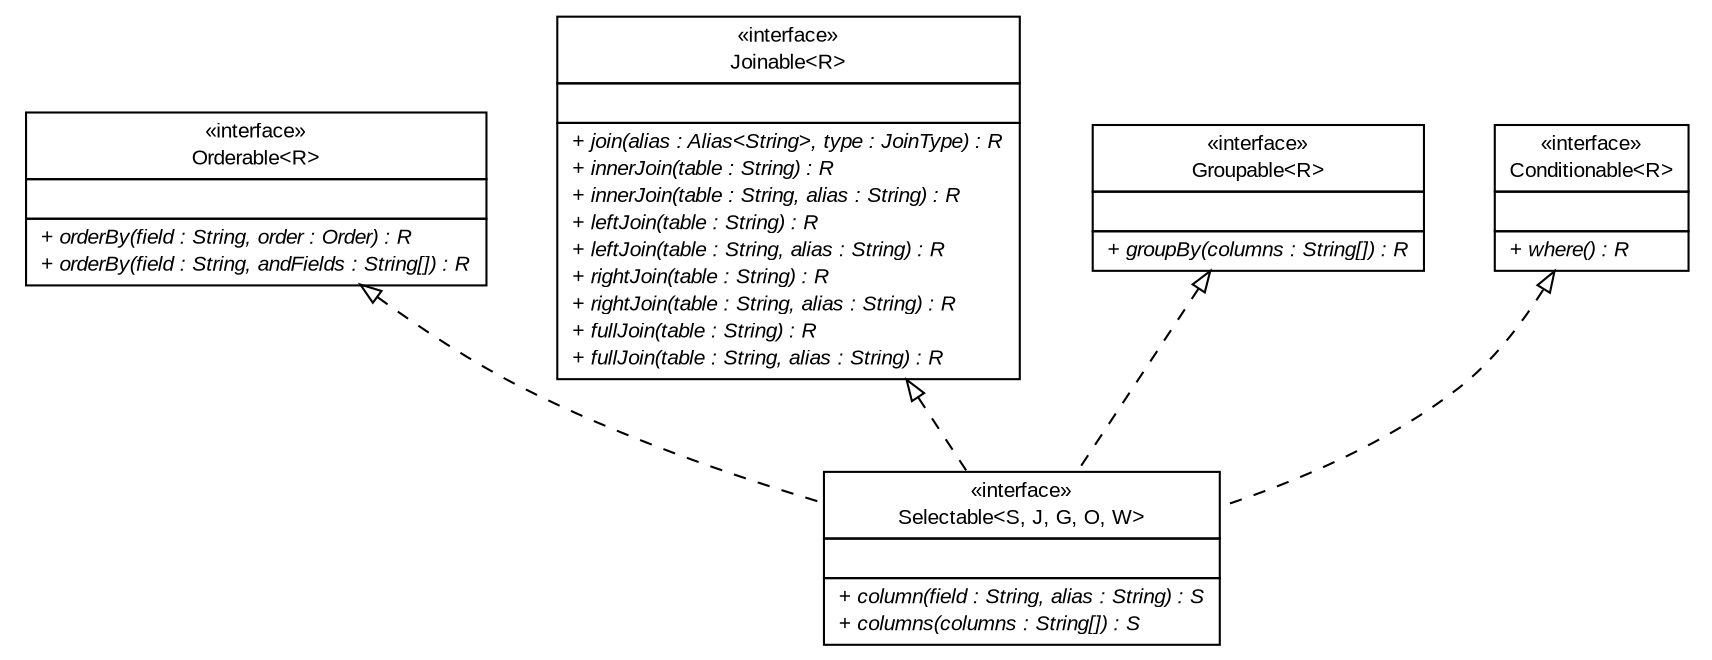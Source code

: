 #!/usr/local/bin/dot
#
# Class diagram 
# Generated by UMLGraph version R5_6 (http://www.umlgraph.org/)
#

digraph G {
	edge [fontname="arial",fontsize=10,labelfontname="arial",labelfontsize=10];
	node [fontname="arial",fontsize=10,shape=plaintext];
	nodesep=0.25;
	ranksep=0.5;
	// br.gov.to.sefaz.persistence.query.builder.sql.select.signature.Selectable<S, J, G, O, W>
	c32261 [label=<<table title="br.gov.to.sefaz.persistence.query.builder.sql.select.signature.Selectable" border="0" cellborder="1" cellspacing="0" cellpadding="2" port="p" href="./Selectable.html">
		<tr><td><table border="0" cellspacing="0" cellpadding="1">
<tr><td align="center" balign="center"> &#171;interface&#187; </td></tr>
<tr><td align="center" balign="center"> Selectable&lt;S, J, G, O, W&gt; </td></tr>
		</table></td></tr>
		<tr><td><table border="0" cellspacing="0" cellpadding="1">
<tr><td align="left" balign="left">  </td></tr>
		</table></td></tr>
		<tr><td><table border="0" cellspacing="0" cellpadding="1">
<tr><td align="left" balign="left"><font face="arial italic" point-size="10.0"> + column(field : String, alias : String) : S </font></td></tr>
<tr><td align="left" balign="left"><font face="arial italic" point-size="10.0"> + columns(columns : String[]) : S </font></td></tr>
		</table></td></tr>
		</table>>, URL="./Selectable.html", fontname="arial", fontcolor="black", fontsize=10.0];
	// br.gov.to.sefaz.persistence.query.builder.sql.select.signature.Orderable<R>
	c32262 [label=<<table title="br.gov.to.sefaz.persistence.query.builder.sql.select.signature.Orderable" border="0" cellborder="1" cellspacing="0" cellpadding="2" port="p" href="./Orderable.html">
		<tr><td><table border="0" cellspacing="0" cellpadding="1">
<tr><td align="center" balign="center"> &#171;interface&#187; </td></tr>
<tr><td align="center" balign="center"> Orderable&lt;R&gt; </td></tr>
		</table></td></tr>
		<tr><td><table border="0" cellspacing="0" cellpadding="1">
<tr><td align="left" balign="left">  </td></tr>
		</table></td></tr>
		<tr><td><table border="0" cellspacing="0" cellpadding="1">
<tr><td align="left" balign="left"><font face="arial italic" point-size="10.0"> + orderBy(field : String, order : Order) : R </font></td></tr>
<tr><td align="left" balign="left"><font face="arial italic" point-size="10.0"> + orderBy(field : String, andFields : String[]) : R </font></td></tr>
		</table></td></tr>
		</table>>, URL="./Orderable.html", fontname="arial", fontcolor="black", fontsize=10.0];
	// br.gov.to.sefaz.persistence.query.builder.sql.select.signature.Joinable<R>
	c32263 [label=<<table title="br.gov.to.sefaz.persistence.query.builder.sql.select.signature.Joinable" border="0" cellborder="1" cellspacing="0" cellpadding="2" port="p" href="./Joinable.html">
		<tr><td><table border="0" cellspacing="0" cellpadding="1">
<tr><td align="center" balign="center"> &#171;interface&#187; </td></tr>
<tr><td align="center" balign="center"> Joinable&lt;R&gt; </td></tr>
		</table></td></tr>
		<tr><td><table border="0" cellspacing="0" cellpadding="1">
<tr><td align="left" balign="left">  </td></tr>
		</table></td></tr>
		<tr><td><table border="0" cellspacing="0" cellpadding="1">
<tr><td align="left" balign="left"><font face="arial italic" point-size="10.0"> + join(alias : Alias&lt;String&gt;, type : JoinType) : R </font></td></tr>
<tr><td align="left" balign="left"><font face="arial italic" point-size="10.0"> + innerJoin(table : String) : R </font></td></tr>
<tr><td align="left" balign="left"><font face="arial italic" point-size="10.0"> + innerJoin(table : String, alias : String) : R </font></td></tr>
<tr><td align="left" balign="left"><font face="arial italic" point-size="10.0"> + leftJoin(table : String) : R </font></td></tr>
<tr><td align="left" balign="left"><font face="arial italic" point-size="10.0"> + leftJoin(table : String, alias : String) : R </font></td></tr>
<tr><td align="left" balign="left"><font face="arial italic" point-size="10.0"> + rightJoin(table : String) : R </font></td></tr>
<tr><td align="left" balign="left"><font face="arial italic" point-size="10.0"> + rightJoin(table : String, alias : String) : R </font></td></tr>
<tr><td align="left" balign="left"><font face="arial italic" point-size="10.0"> + fullJoin(table : String) : R </font></td></tr>
<tr><td align="left" balign="left"><font face="arial italic" point-size="10.0"> + fullJoin(table : String, alias : String) : R </font></td></tr>
		</table></td></tr>
		</table>>, URL="./Joinable.html", fontname="arial", fontcolor="black", fontsize=10.0];
	// br.gov.to.sefaz.persistence.query.builder.sql.select.signature.Groupable<R>
	c32264 [label=<<table title="br.gov.to.sefaz.persistence.query.builder.sql.select.signature.Groupable" border="0" cellborder="1" cellspacing="0" cellpadding="2" port="p" href="./Groupable.html">
		<tr><td><table border="0" cellspacing="0" cellpadding="1">
<tr><td align="center" balign="center"> &#171;interface&#187; </td></tr>
<tr><td align="center" balign="center"> Groupable&lt;R&gt; </td></tr>
		</table></td></tr>
		<tr><td><table border="0" cellspacing="0" cellpadding="1">
<tr><td align="left" balign="left">  </td></tr>
		</table></td></tr>
		<tr><td><table border="0" cellspacing="0" cellpadding="1">
<tr><td align="left" balign="left"><font face="arial italic" point-size="10.0"> + groupBy(columns : String[]) : R </font></td></tr>
		</table></td></tr>
		</table>>, URL="./Groupable.html", fontname="arial", fontcolor="black", fontsize=10.0];
	// br.gov.to.sefaz.persistence.query.builder.sql.select.signature.Conditionable<R>
	c32265 [label=<<table title="br.gov.to.sefaz.persistence.query.builder.sql.select.signature.Conditionable" border="0" cellborder="1" cellspacing="0" cellpadding="2" port="p" href="./Conditionable.html">
		<tr><td><table border="0" cellspacing="0" cellpadding="1">
<tr><td align="center" balign="center"> &#171;interface&#187; </td></tr>
<tr><td align="center" balign="center"> Conditionable&lt;R&gt; </td></tr>
		</table></td></tr>
		<tr><td><table border="0" cellspacing="0" cellpadding="1">
<tr><td align="left" balign="left">  </td></tr>
		</table></td></tr>
		<tr><td><table border="0" cellspacing="0" cellpadding="1">
<tr><td align="left" balign="left"><font face="arial italic" point-size="10.0"> + where() : R </font></td></tr>
		</table></td></tr>
		</table>>, URL="./Conditionable.html", fontname="arial", fontcolor="black", fontsize=10.0];
	//br.gov.to.sefaz.persistence.query.builder.sql.select.signature.Selectable<S, J, G, O, W> implements br.gov.to.sefaz.persistence.query.builder.sql.select.signature.Joinable<R>
	c32263:p -> c32261:p [dir=back,arrowtail=empty,style=dashed];
	//br.gov.to.sefaz.persistence.query.builder.sql.select.signature.Selectable<S, J, G, O, W> implements br.gov.to.sefaz.persistence.query.builder.sql.select.signature.Groupable<R>
	c32264:p -> c32261:p [dir=back,arrowtail=empty,style=dashed];
	//br.gov.to.sefaz.persistence.query.builder.sql.select.signature.Selectable<S, J, G, O, W> implements br.gov.to.sefaz.persistence.query.builder.sql.select.signature.Orderable<R>
	c32262:p -> c32261:p [dir=back,arrowtail=empty,style=dashed];
	//br.gov.to.sefaz.persistence.query.builder.sql.select.signature.Selectable<S, J, G, O, W> implements br.gov.to.sefaz.persistence.query.builder.sql.select.signature.Conditionable<R>
	c32265:p -> c32261:p [dir=back,arrowtail=empty,style=dashed];
}

